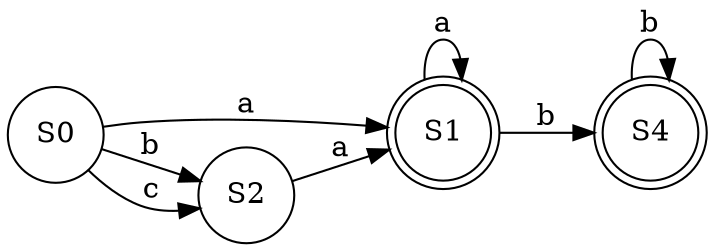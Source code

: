 digraph G{
rankdir=LR
node[shape=circle]
concentrate=true
nodoS0[label="S0"];

nodoS1[label="S1"];

nodoS0->nodoS1[label="a"];

nodoS2[label="S2"];

nodoS0->nodoS2[label="b"];

nodoS2[label="S2"];

nodoS0->nodoS2[label="c"];

nodoS1[label="S1"][shape=doublecircle];

nodoS1[label="S1"];

nodoS1->nodoS1[label="a"];

nodoS4[label="S4"];

nodoS1->nodoS4[label="b"];

nodoS2[label="S2"];

nodoS1[label="S1"];

nodoS2->nodoS1[label="a"];

nodoS4[label="S4"][shape=doublecircle];

nodoS4[label="S4"];

nodoS4->nodoS4[label="b"];

}
